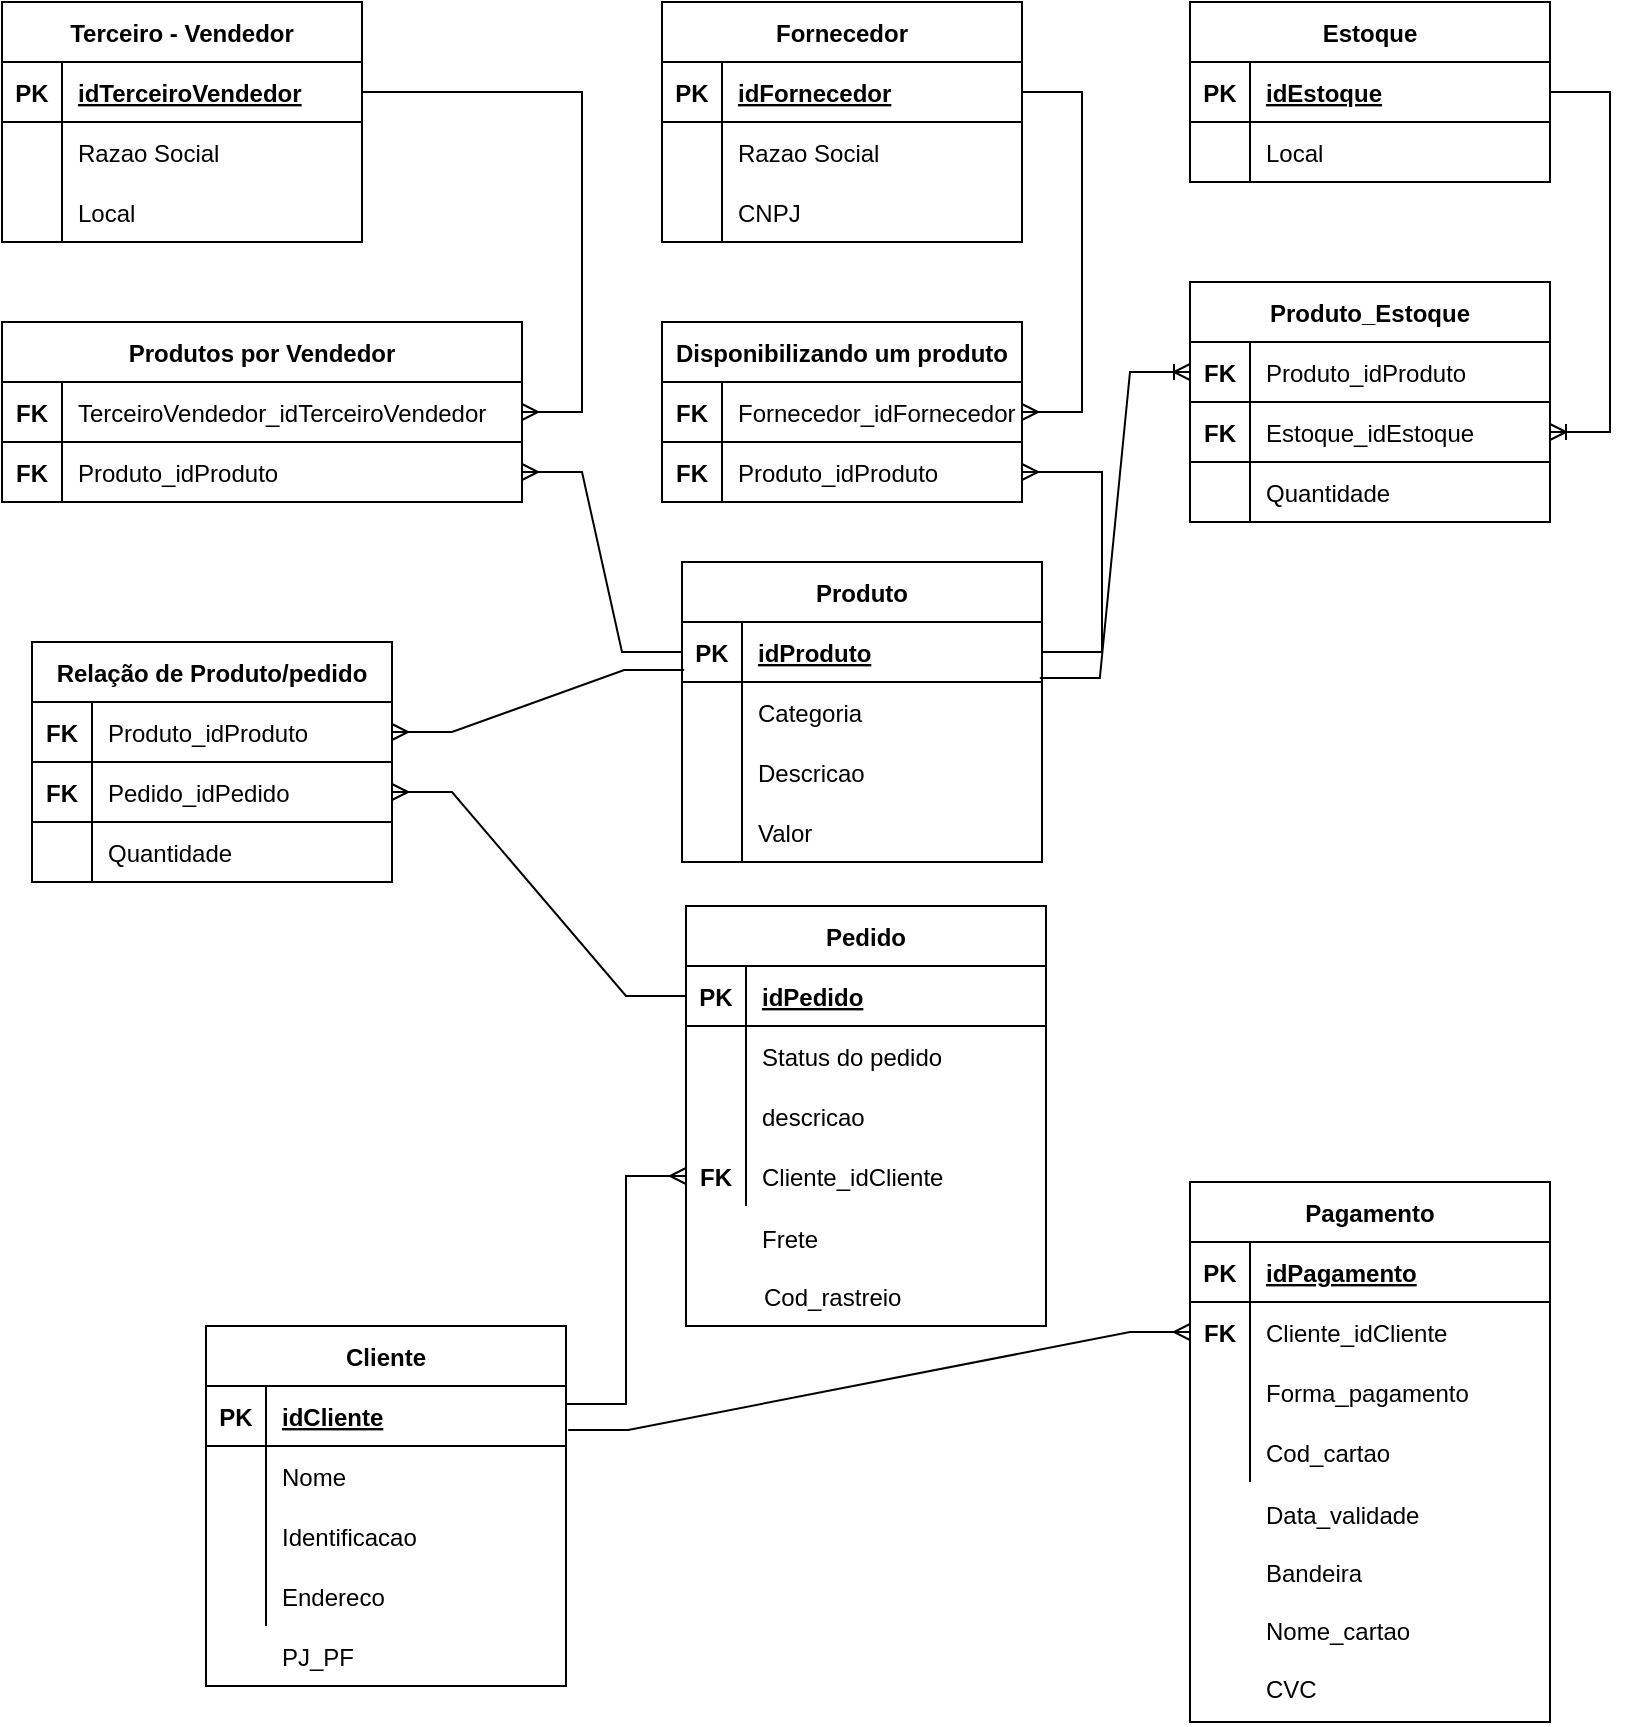 <mxfile version="20.3.1" type="github">
  <diagram id="FNvxvFH6EXIEgsd2Ay-v" name="Página-1">
    <mxGraphModel dx="1422" dy="762" grid="1" gridSize="10" guides="1" tooltips="1" connect="1" arrows="1" fold="1" page="1" pageScale="1" pageWidth="827" pageHeight="1169" math="0" shadow="0">
      <root>
        <mxCell id="0" />
        <mxCell id="1" parent="0" />
        <mxCell id="lNQeIa2ybIGJk1JiPhOn-20" value="Fornecedor" style="shape=table;startSize=30;container=1;collapsible=1;childLayout=tableLayout;fixedRows=1;rowLines=0;fontStyle=1;align=center;resizeLast=1;" parent="1" vertex="1">
          <mxGeometry x="349" y="280" width="180" height="120" as="geometry" />
        </mxCell>
        <mxCell id="lNQeIa2ybIGJk1JiPhOn-21" value="" style="shape=tableRow;horizontal=0;startSize=0;swimlaneHead=0;swimlaneBody=0;fillColor=none;collapsible=0;dropTarget=0;points=[[0,0.5],[1,0.5]];portConstraint=eastwest;top=0;left=0;right=0;bottom=1;" parent="lNQeIa2ybIGJk1JiPhOn-20" vertex="1">
          <mxGeometry y="30" width="180" height="30" as="geometry" />
        </mxCell>
        <mxCell id="lNQeIa2ybIGJk1JiPhOn-22" value="PK" style="shape=partialRectangle;connectable=0;fillColor=none;top=0;left=0;bottom=0;right=0;fontStyle=1;overflow=hidden;" parent="lNQeIa2ybIGJk1JiPhOn-21" vertex="1">
          <mxGeometry width="30" height="30" as="geometry">
            <mxRectangle width="30" height="30" as="alternateBounds" />
          </mxGeometry>
        </mxCell>
        <mxCell id="lNQeIa2ybIGJk1JiPhOn-23" value="idFornecedor" style="shape=partialRectangle;connectable=0;fillColor=none;top=0;left=0;bottom=0;right=0;align=left;spacingLeft=6;fontStyle=5;overflow=hidden;" parent="lNQeIa2ybIGJk1JiPhOn-21" vertex="1">
          <mxGeometry x="30" width="150" height="30" as="geometry">
            <mxRectangle width="150" height="30" as="alternateBounds" />
          </mxGeometry>
        </mxCell>
        <mxCell id="lNQeIa2ybIGJk1JiPhOn-24" value="" style="shape=tableRow;horizontal=0;startSize=0;swimlaneHead=0;swimlaneBody=0;fillColor=none;collapsible=0;dropTarget=0;points=[[0,0.5],[1,0.5]];portConstraint=eastwest;top=0;left=0;right=0;bottom=0;" parent="lNQeIa2ybIGJk1JiPhOn-20" vertex="1">
          <mxGeometry y="60" width="180" height="30" as="geometry" />
        </mxCell>
        <mxCell id="lNQeIa2ybIGJk1JiPhOn-25" value="" style="shape=partialRectangle;connectable=0;fillColor=none;top=0;left=0;bottom=0;right=0;editable=1;overflow=hidden;fontStyle=1" parent="lNQeIa2ybIGJk1JiPhOn-24" vertex="1">
          <mxGeometry width="30" height="30" as="geometry">
            <mxRectangle width="30" height="30" as="alternateBounds" />
          </mxGeometry>
        </mxCell>
        <mxCell id="lNQeIa2ybIGJk1JiPhOn-26" value="Razao Social" style="shape=partialRectangle;connectable=0;fillColor=none;top=0;left=0;bottom=0;right=0;align=left;spacingLeft=6;overflow=hidden;" parent="lNQeIa2ybIGJk1JiPhOn-24" vertex="1">
          <mxGeometry x="30" width="150" height="30" as="geometry">
            <mxRectangle width="150" height="30" as="alternateBounds" />
          </mxGeometry>
        </mxCell>
        <mxCell id="lNQeIa2ybIGJk1JiPhOn-27" value="" style="shape=tableRow;horizontal=0;startSize=0;swimlaneHead=0;swimlaneBody=0;fillColor=none;collapsible=0;dropTarget=0;points=[[0,0.5],[1,0.5]];portConstraint=eastwest;top=0;left=0;right=0;bottom=0;" parent="lNQeIa2ybIGJk1JiPhOn-20" vertex="1">
          <mxGeometry y="90" width="180" height="30" as="geometry" />
        </mxCell>
        <mxCell id="lNQeIa2ybIGJk1JiPhOn-28" value="" style="shape=partialRectangle;connectable=0;fillColor=none;top=0;left=0;bottom=0;right=0;editable=1;overflow=hidden;" parent="lNQeIa2ybIGJk1JiPhOn-27" vertex="1">
          <mxGeometry width="30" height="30" as="geometry">
            <mxRectangle width="30" height="30" as="alternateBounds" />
          </mxGeometry>
        </mxCell>
        <mxCell id="lNQeIa2ybIGJk1JiPhOn-29" value="CNPJ" style="shape=partialRectangle;connectable=0;fillColor=none;top=0;left=0;bottom=0;right=0;align=left;spacingLeft=6;overflow=hidden;" parent="lNQeIa2ybIGJk1JiPhOn-27" vertex="1">
          <mxGeometry x="30" width="150" height="30" as="geometry">
            <mxRectangle width="150" height="30" as="alternateBounds" />
          </mxGeometry>
        </mxCell>
        <mxCell id="lNQeIa2ybIGJk1JiPhOn-33" value="Disponibilizando um produto" style="shape=table;startSize=30;container=1;collapsible=1;childLayout=tableLayout;fixedRows=1;rowLines=0;fontStyle=1;align=center;resizeLast=1;" parent="1" vertex="1">
          <mxGeometry x="349" y="440" width="180" height="90" as="geometry" />
        </mxCell>
        <mxCell id="lNQeIa2ybIGJk1JiPhOn-34" value="" style="shape=tableRow;horizontal=0;startSize=0;swimlaneHead=0;swimlaneBody=0;fillColor=none;collapsible=0;dropTarget=0;points=[[0,0.5],[1,0.5]];portConstraint=eastwest;top=0;left=0;right=0;bottom=1;" parent="lNQeIa2ybIGJk1JiPhOn-33" vertex="1">
          <mxGeometry y="30" width="180" height="30" as="geometry" />
        </mxCell>
        <mxCell id="lNQeIa2ybIGJk1JiPhOn-35" value="FK" style="shape=partialRectangle;connectable=0;fillColor=none;top=0;left=0;bottom=0;right=0;fontStyle=1;overflow=hidden;" parent="lNQeIa2ybIGJk1JiPhOn-34" vertex="1">
          <mxGeometry width="30" height="30" as="geometry">
            <mxRectangle width="30" height="30" as="alternateBounds" />
          </mxGeometry>
        </mxCell>
        <mxCell id="lNQeIa2ybIGJk1JiPhOn-36" value="Fornecedor_idFornecedor" style="shape=partialRectangle;connectable=0;fillColor=none;top=0;left=0;bottom=0;right=0;align=left;spacingLeft=6;fontStyle=0;overflow=hidden;strokeColor=default;verticalAlign=middle;" parent="lNQeIa2ybIGJk1JiPhOn-34" vertex="1">
          <mxGeometry x="30" width="150" height="30" as="geometry">
            <mxRectangle width="150" height="30" as="alternateBounds" />
          </mxGeometry>
        </mxCell>
        <mxCell id="lNQeIa2ybIGJk1JiPhOn-37" value="" style="shape=tableRow;horizontal=0;startSize=0;swimlaneHead=0;swimlaneBody=0;fillColor=none;collapsible=0;dropTarget=0;points=[[0,0.5],[1,0.5]];portConstraint=eastwest;top=0;left=0;right=0;bottom=0;" parent="lNQeIa2ybIGJk1JiPhOn-33" vertex="1">
          <mxGeometry y="60" width="180" height="30" as="geometry" />
        </mxCell>
        <mxCell id="lNQeIa2ybIGJk1JiPhOn-38" value="FK" style="shape=partialRectangle;connectable=0;fillColor=none;top=0;left=0;bottom=0;right=0;editable=1;overflow=hidden;fontStyle=1;strokeColor=default;" parent="lNQeIa2ybIGJk1JiPhOn-37" vertex="1">
          <mxGeometry width="30" height="30" as="geometry">
            <mxRectangle width="30" height="30" as="alternateBounds" />
          </mxGeometry>
        </mxCell>
        <mxCell id="lNQeIa2ybIGJk1JiPhOn-39" value="Produto_idProduto" style="shape=partialRectangle;connectable=0;fillColor=none;top=0;left=0;bottom=0;right=0;align=left;spacingLeft=6;overflow=hidden;" parent="lNQeIa2ybIGJk1JiPhOn-37" vertex="1">
          <mxGeometry x="30" width="150" height="30" as="geometry">
            <mxRectangle width="150" height="30" as="alternateBounds" />
          </mxGeometry>
        </mxCell>
        <mxCell id="lNQeIa2ybIGJk1JiPhOn-53" value="Produto" style="shape=table;startSize=30;container=1;collapsible=1;childLayout=tableLayout;fixedRows=1;rowLines=0;fontStyle=1;align=center;resizeLast=1;strokeColor=default;fillColor=none;" parent="1" vertex="1">
          <mxGeometry x="359" y="560" width="180" height="150" as="geometry" />
        </mxCell>
        <mxCell id="lNQeIa2ybIGJk1JiPhOn-54" value="" style="shape=tableRow;horizontal=0;startSize=0;swimlaneHead=0;swimlaneBody=0;fillColor=none;collapsible=0;dropTarget=0;points=[[0,0.5],[1,0.5]];portConstraint=eastwest;top=0;left=0;right=0;bottom=1;strokeColor=default;" parent="lNQeIa2ybIGJk1JiPhOn-53" vertex="1">
          <mxGeometry y="30" width="180" height="30" as="geometry" />
        </mxCell>
        <mxCell id="lNQeIa2ybIGJk1JiPhOn-55" value="PK" style="shape=partialRectangle;connectable=0;fillColor=none;top=0;left=0;bottom=0;right=0;fontStyle=1;overflow=hidden;strokeColor=default;" parent="lNQeIa2ybIGJk1JiPhOn-54" vertex="1">
          <mxGeometry width="30" height="30" as="geometry">
            <mxRectangle width="30" height="30" as="alternateBounds" />
          </mxGeometry>
        </mxCell>
        <mxCell id="lNQeIa2ybIGJk1JiPhOn-56" value="idProduto" style="shape=partialRectangle;connectable=0;fillColor=none;top=0;left=0;bottom=0;right=0;align=left;spacingLeft=6;fontStyle=5;overflow=hidden;strokeColor=default;" parent="lNQeIa2ybIGJk1JiPhOn-54" vertex="1">
          <mxGeometry x="30" width="150" height="30" as="geometry">
            <mxRectangle width="150" height="30" as="alternateBounds" />
          </mxGeometry>
        </mxCell>
        <mxCell id="lNQeIa2ybIGJk1JiPhOn-57" value="" style="shape=tableRow;horizontal=0;startSize=0;swimlaneHead=0;swimlaneBody=0;fillColor=none;collapsible=0;dropTarget=0;points=[[0,0.5],[1,0.5]];portConstraint=eastwest;top=0;left=0;right=0;bottom=0;strokeColor=default;" parent="lNQeIa2ybIGJk1JiPhOn-53" vertex="1">
          <mxGeometry y="60" width="180" height="30" as="geometry" />
        </mxCell>
        <mxCell id="lNQeIa2ybIGJk1JiPhOn-58" value="" style="shape=partialRectangle;connectable=0;fillColor=none;top=0;left=0;bottom=0;right=0;editable=1;overflow=hidden;strokeColor=default;" parent="lNQeIa2ybIGJk1JiPhOn-57" vertex="1">
          <mxGeometry width="30" height="30" as="geometry">
            <mxRectangle width="30" height="30" as="alternateBounds" />
          </mxGeometry>
        </mxCell>
        <mxCell id="lNQeIa2ybIGJk1JiPhOn-59" value="Categoria" style="shape=partialRectangle;connectable=0;fillColor=none;top=0;left=0;bottom=0;right=0;align=left;spacingLeft=6;overflow=hidden;strokeColor=default;" parent="lNQeIa2ybIGJk1JiPhOn-57" vertex="1">
          <mxGeometry x="30" width="150" height="30" as="geometry">
            <mxRectangle width="150" height="30" as="alternateBounds" />
          </mxGeometry>
        </mxCell>
        <mxCell id="lNQeIa2ybIGJk1JiPhOn-60" value="" style="shape=tableRow;horizontal=0;startSize=0;swimlaneHead=0;swimlaneBody=0;fillColor=none;collapsible=0;dropTarget=0;points=[[0,0.5],[1,0.5]];portConstraint=eastwest;top=0;left=0;right=0;bottom=0;strokeColor=default;" parent="lNQeIa2ybIGJk1JiPhOn-53" vertex="1">
          <mxGeometry y="90" width="180" height="30" as="geometry" />
        </mxCell>
        <mxCell id="lNQeIa2ybIGJk1JiPhOn-61" value="" style="shape=partialRectangle;connectable=0;fillColor=none;top=0;left=0;bottom=0;right=0;editable=1;overflow=hidden;strokeColor=default;" parent="lNQeIa2ybIGJk1JiPhOn-60" vertex="1">
          <mxGeometry width="30" height="30" as="geometry">
            <mxRectangle width="30" height="30" as="alternateBounds" />
          </mxGeometry>
        </mxCell>
        <mxCell id="lNQeIa2ybIGJk1JiPhOn-62" value="Descricao" style="shape=partialRectangle;connectable=0;fillColor=none;top=0;left=0;bottom=0;right=0;align=left;spacingLeft=6;overflow=hidden;strokeColor=default;" parent="lNQeIa2ybIGJk1JiPhOn-60" vertex="1">
          <mxGeometry x="30" width="150" height="30" as="geometry">
            <mxRectangle width="150" height="30" as="alternateBounds" />
          </mxGeometry>
        </mxCell>
        <mxCell id="lNQeIa2ybIGJk1JiPhOn-63" value="" style="shape=tableRow;horizontal=0;startSize=0;swimlaneHead=0;swimlaneBody=0;fillColor=none;collapsible=0;dropTarget=0;points=[[0,0.5],[1,0.5]];portConstraint=eastwest;top=0;left=0;right=0;bottom=0;strokeColor=default;" parent="lNQeIa2ybIGJk1JiPhOn-53" vertex="1">
          <mxGeometry y="120" width="180" height="30" as="geometry" />
        </mxCell>
        <mxCell id="lNQeIa2ybIGJk1JiPhOn-64" value="" style="shape=partialRectangle;connectable=0;fillColor=none;top=0;left=0;bottom=0;right=0;editable=1;overflow=hidden;strokeColor=default;" parent="lNQeIa2ybIGJk1JiPhOn-63" vertex="1">
          <mxGeometry width="30" height="30" as="geometry">
            <mxRectangle width="30" height="30" as="alternateBounds" />
          </mxGeometry>
        </mxCell>
        <mxCell id="lNQeIa2ybIGJk1JiPhOn-65" value="Valor" style="shape=partialRectangle;connectable=0;fillColor=none;top=0;left=0;bottom=0;right=0;align=left;spacingLeft=6;overflow=hidden;strokeColor=default;" parent="lNQeIa2ybIGJk1JiPhOn-63" vertex="1">
          <mxGeometry x="30" width="150" height="30" as="geometry">
            <mxRectangle width="150" height="30" as="alternateBounds" />
          </mxGeometry>
        </mxCell>
        <mxCell id="lNQeIa2ybIGJk1JiPhOn-66" value="" style="edgeStyle=entityRelationEdgeStyle;fontSize=12;html=1;endArrow=ERmany;rounded=0;exitX=1;exitY=0.5;exitDx=0;exitDy=0;entryX=1;entryY=0.5;entryDx=0;entryDy=0;" parent="1" source="lNQeIa2ybIGJk1JiPhOn-21" target="lNQeIa2ybIGJk1JiPhOn-34" edge="1">
          <mxGeometry width="100" height="100" relative="1" as="geometry">
            <mxPoint x="419" y="500" as="sourcePoint" />
            <mxPoint x="550" y="430" as="targetPoint" />
          </mxGeometry>
        </mxCell>
        <mxCell id="lNQeIa2ybIGJk1JiPhOn-67" value="" style="edgeStyle=entityRelationEdgeStyle;fontSize=12;html=1;endArrow=ERmany;rounded=0;entryX=1;entryY=0.5;entryDx=0;entryDy=0;" parent="1" source="lNQeIa2ybIGJk1JiPhOn-54" target="lNQeIa2ybIGJk1JiPhOn-37" edge="1">
          <mxGeometry width="100" height="100" relative="1" as="geometry">
            <mxPoint x="550" y="570" as="sourcePoint" />
            <mxPoint x="559" y="715" as="targetPoint" />
          </mxGeometry>
        </mxCell>
        <mxCell id="lNQeIa2ybIGJk1JiPhOn-68" value="Terceiro - Vendedor" style="shape=table;startSize=30;container=1;collapsible=1;childLayout=tableLayout;fixedRows=1;rowLines=0;fontStyle=1;align=center;resizeLast=1;strokeColor=default;fillColor=none;" parent="1" vertex="1">
          <mxGeometry x="19" y="280" width="180" height="120" as="geometry" />
        </mxCell>
        <mxCell id="lNQeIa2ybIGJk1JiPhOn-69" value="" style="shape=tableRow;horizontal=0;startSize=0;swimlaneHead=0;swimlaneBody=0;fillColor=none;collapsible=0;dropTarget=0;points=[[0,0.5],[1,0.5]];portConstraint=eastwest;top=0;left=0;right=0;bottom=1;strokeColor=default;" parent="lNQeIa2ybIGJk1JiPhOn-68" vertex="1">
          <mxGeometry y="30" width="180" height="30" as="geometry" />
        </mxCell>
        <mxCell id="lNQeIa2ybIGJk1JiPhOn-70" value="PK" style="shape=partialRectangle;connectable=0;fillColor=none;top=0;left=0;bottom=0;right=0;fontStyle=1;overflow=hidden;strokeColor=default;" parent="lNQeIa2ybIGJk1JiPhOn-69" vertex="1">
          <mxGeometry width="30" height="30" as="geometry">
            <mxRectangle width="30" height="30" as="alternateBounds" />
          </mxGeometry>
        </mxCell>
        <mxCell id="lNQeIa2ybIGJk1JiPhOn-71" value="idTerceiroVendedor" style="shape=partialRectangle;connectable=0;fillColor=none;top=0;left=0;bottom=0;right=0;align=left;spacingLeft=6;fontStyle=5;overflow=hidden;strokeColor=default;" parent="lNQeIa2ybIGJk1JiPhOn-69" vertex="1">
          <mxGeometry x="30" width="150" height="30" as="geometry">
            <mxRectangle width="150" height="30" as="alternateBounds" />
          </mxGeometry>
        </mxCell>
        <mxCell id="lNQeIa2ybIGJk1JiPhOn-72" value="" style="shape=tableRow;horizontal=0;startSize=0;swimlaneHead=0;swimlaneBody=0;fillColor=none;collapsible=0;dropTarget=0;points=[[0,0.5],[1,0.5]];portConstraint=eastwest;top=0;left=0;right=0;bottom=0;strokeColor=default;" parent="lNQeIa2ybIGJk1JiPhOn-68" vertex="1">
          <mxGeometry y="60" width="180" height="30" as="geometry" />
        </mxCell>
        <mxCell id="lNQeIa2ybIGJk1JiPhOn-73" value="" style="shape=partialRectangle;connectable=0;fillColor=none;top=0;left=0;bottom=0;right=0;editable=1;overflow=hidden;strokeColor=default;" parent="lNQeIa2ybIGJk1JiPhOn-72" vertex="1">
          <mxGeometry width="30" height="30" as="geometry">
            <mxRectangle width="30" height="30" as="alternateBounds" />
          </mxGeometry>
        </mxCell>
        <mxCell id="lNQeIa2ybIGJk1JiPhOn-74" value="Razao Social" style="shape=partialRectangle;connectable=0;fillColor=none;top=0;left=0;bottom=0;right=0;align=left;spacingLeft=6;overflow=hidden;strokeColor=default;" parent="lNQeIa2ybIGJk1JiPhOn-72" vertex="1">
          <mxGeometry x="30" width="150" height="30" as="geometry">
            <mxRectangle width="150" height="30" as="alternateBounds" />
          </mxGeometry>
        </mxCell>
        <mxCell id="lNQeIa2ybIGJk1JiPhOn-75" value="" style="shape=tableRow;horizontal=0;startSize=0;swimlaneHead=0;swimlaneBody=0;fillColor=none;collapsible=0;dropTarget=0;points=[[0,0.5],[1,0.5]];portConstraint=eastwest;top=0;left=0;right=0;bottom=0;strokeColor=default;" parent="lNQeIa2ybIGJk1JiPhOn-68" vertex="1">
          <mxGeometry y="90" width="180" height="30" as="geometry" />
        </mxCell>
        <mxCell id="lNQeIa2ybIGJk1JiPhOn-76" value="" style="shape=partialRectangle;connectable=0;fillColor=none;top=0;left=0;bottom=0;right=0;editable=1;overflow=hidden;strokeColor=default;" parent="lNQeIa2ybIGJk1JiPhOn-75" vertex="1">
          <mxGeometry width="30" height="30" as="geometry">
            <mxRectangle width="30" height="30" as="alternateBounds" />
          </mxGeometry>
        </mxCell>
        <mxCell id="lNQeIa2ybIGJk1JiPhOn-77" value="Local" style="shape=partialRectangle;connectable=0;fillColor=none;top=0;left=0;bottom=0;right=0;align=left;spacingLeft=6;overflow=hidden;strokeColor=default;" parent="lNQeIa2ybIGJk1JiPhOn-75" vertex="1">
          <mxGeometry x="30" width="150" height="30" as="geometry">
            <mxRectangle width="150" height="30" as="alternateBounds" />
          </mxGeometry>
        </mxCell>
        <mxCell id="lNQeIa2ybIGJk1JiPhOn-81" value="Produtos por Vendedor" style="shape=table;startSize=30;container=1;collapsible=1;childLayout=tableLayout;fixedRows=1;rowLines=0;fontStyle=1;align=center;resizeLast=1;strokeColor=default;fillColor=none;" parent="1" vertex="1">
          <mxGeometry x="19" y="440" width="260" height="90" as="geometry" />
        </mxCell>
        <mxCell id="lNQeIa2ybIGJk1JiPhOn-82" value="" style="shape=tableRow;horizontal=0;startSize=0;swimlaneHead=0;swimlaneBody=0;fillColor=none;collapsible=0;dropTarget=0;points=[[0,0.5],[1,0.5]];portConstraint=eastwest;top=0;left=0;right=0;bottom=1;strokeColor=default;" parent="lNQeIa2ybIGJk1JiPhOn-81" vertex="1">
          <mxGeometry y="30" width="260" height="30" as="geometry" />
        </mxCell>
        <mxCell id="lNQeIa2ybIGJk1JiPhOn-83" value="FK" style="shape=partialRectangle;connectable=0;fillColor=none;top=0;left=0;bottom=0;right=0;fontStyle=1;overflow=hidden;strokeColor=default;" parent="lNQeIa2ybIGJk1JiPhOn-82" vertex="1">
          <mxGeometry width="30" height="30" as="geometry">
            <mxRectangle width="30" height="30" as="alternateBounds" />
          </mxGeometry>
        </mxCell>
        <mxCell id="lNQeIa2ybIGJk1JiPhOn-84" value="TerceiroVendedor_idTerceiroVendedor" style="shape=partialRectangle;connectable=0;fillColor=none;top=0;left=0;bottom=0;right=0;align=left;spacingLeft=6;fontStyle=0;overflow=hidden;strokeColor=default;" parent="lNQeIa2ybIGJk1JiPhOn-82" vertex="1">
          <mxGeometry x="30" width="230" height="30" as="geometry">
            <mxRectangle width="230" height="30" as="alternateBounds" />
          </mxGeometry>
        </mxCell>
        <mxCell id="lNQeIa2ybIGJk1JiPhOn-85" value="" style="shape=tableRow;horizontal=0;startSize=0;swimlaneHead=0;swimlaneBody=0;fillColor=none;collapsible=0;dropTarget=0;points=[[0,0.5],[1,0.5]];portConstraint=eastwest;top=0;left=0;right=0;bottom=0;strokeColor=default;" parent="lNQeIa2ybIGJk1JiPhOn-81" vertex="1">
          <mxGeometry y="60" width="260" height="30" as="geometry" />
        </mxCell>
        <mxCell id="lNQeIa2ybIGJk1JiPhOn-86" value="FK" style="shape=partialRectangle;connectable=0;fillColor=none;top=0;left=0;bottom=0;right=0;editable=1;overflow=hidden;strokeColor=default;fontStyle=1" parent="lNQeIa2ybIGJk1JiPhOn-85" vertex="1">
          <mxGeometry width="30" height="30" as="geometry">
            <mxRectangle width="30" height="30" as="alternateBounds" />
          </mxGeometry>
        </mxCell>
        <mxCell id="lNQeIa2ybIGJk1JiPhOn-87" value="Produto_idProduto" style="shape=partialRectangle;connectable=0;fillColor=none;top=0;left=0;bottom=0;right=0;align=left;spacingLeft=6;overflow=hidden;strokeColor=default;" parent="lNQeIa2ybIGJk1JiPhOn-85" vertex="1">
          <mxGeometry x="30" width="230" height="30" as="geometry">
            <mxRectangle width="230" height="30" as="alternateBounds" />
          </mxGeometry>
        </mxCell>
        <mxCell id="lNQeIa2ybIGJk1JiPhOn-91" value="" style="edgeStyle=entityRelationEdgeStyle;fontSize=12;html=1;endArrow=ERmany;rounded=0;exitX=1;exitY=0.5;exitDx=0;exitDy=0;" parent="1" source="lNQeIa2ybIGJk1JiPhOn-69" target="lNQeIa2ybIGJk1JiPhOn-81" edge="1">
          <mxGeometry width="100" height="100" relative="1" as="geometry">
            <mxPoint x="240" y="360" as="sourcePoint" />
            <mxPoint x="539" y="335" as="targetPoint" />
          </mxGeometry>
        </mxCell>
        <mxCell id="lNQeIa2ybIGJk1JiPhOn-92" value="" style="edgeStyle=entityRelationEdgeStyle;fontSize=12;html=1;endArrow=ERmany;rounded=0;entryX=1;entryY=0.5;entryDx=0;entryDy=0;exitX=0;exitY=0.5;exitDx=0;exitDy=0;" parent="1" source="lNQeIa2ybIGJk1JiPhOn-54" target="lNQeIa2ybIGJk1JiPhOn-85" edge="1">
          <mxGeometry width="100" height="100" relative="1" as="geometry">
            <mxPoint x="300" y="570" as="sourcePoint" />
            <mxPoint x="549" y="345" as="targetPoint" />
          </mxGeometry>
        </mxCell>
        <mxCell id="lNQeIa2ybIGJk1JiPhOn-95" value="Estoque" style="shape=table;startSize=30;container=1;collapsible=1;childLayout=tableLayout;fixedRows=1;rowLines=0;fontStyle=1;align=center;resizeLast=1;strokeColor=default;fillColor=none;" parent="1" vertex="1">
          <mxGeometry x="613" y="280" width="180" height="90" as="geometry" />
        </mxCell>
        <mxCell id="lNQeIa2ybIGJk1JiPhOn-96" value="" style="shape=tableRow;horizontal=0;startSize=0;swimlaneHead=0;swimlaneBody=0;fillColor=none;collapsible=0;dropTarget=0;points=[[0,0.5],[1,0.5]];portConstraint=eastwest;top=0;left=0;right=0;bottom=1;strokeColor=default;" parent="lNQeIa2ybIGJk1JiPhOn-95" vertex="1">
          <mxGeometry y="30" width="180" height="30" as="geometry" />
        </mxCell>
        <mxCell id="lNQeIa2ybIGJk1JiPhOn-97" value="PK" style="shape=partialRectangle;connectable=0;fillColor=none;top=0;left=0;bottom=0;right=0;fontStyle=1;overflow=hidden;strokeColor=default;" parent="lNQeIa2ybIGJk1JiPhOn-96" vertex="1">
          <mxGeometry width="30" height="30" as="geometry">
            <mxRectangle width="30" height="30" as="alternateBounds" />
          </mxGeometry>
        </mxCell>
        <mxCell id="lNQeIa2ybIGJk1JiPhOn-98" value="idEstoque" style="shape=partialRectangle;connectable=0;fillColor=none;top=0;left=0;bottom=0;right=0;align=left;spacingLeft=6;fontStyle=5;overflow=hidden;strokeColor=default;" parent="lNQeIa2ybIGJk1JiPhOn-96" vertex="1">
          <mxGeometry x="30" width="150" height="30" as="geometry">
            <mxRectangle width="150" height="30" as="alternateBounds" />
          </mxGeometry>
        </mxCell>
        <mxCell id="lNQeIa2ybIGJk1JiPhOn-99" value="" style="shape=tableRow;horizontal=0;startSize=0;swimlaneHead=0;swimlaneBody=0;fillColor=none;collapsible=0;dropTarget=0;points=[[0,0.5],[1,0.5]];portConstraint=eastwest;top=0;left=0;right=0;bottom=0;strokeColor=default;" parent="lNQeIa2ybIGJk1JiPhOn-95" vertex="1">
          <mxGeometry y="60" width="180" height="30" as="geometry" />
        </mxCell>
        <mxCell id="lNQeIa2ybIGJk1JiPhOn-100" value="" style="shape=partialRectangle;connectable=0;fillColor=none;top=0;left=0;bottom=0;right=0;editable=1;overflow=hidden;strokeColor=default;" parent="lNQeIa2ybIGJk1JiPhOn-99" vertex="1">
          <mxGeometry width="30" height="30" as="geometry">
            <mxRectangle width="30" height="30" as="alternateBounds" />
          </mxGeometry>
        </mxCell>
        <mxCell id="lNQeIa2ybIGJk1JiPhOn-101" value="Local" style="shape=partialRectangle;connectable=0;fillColor=none;top=0;left=0;bottom=0;right=0;align=left;spacingLeft=6;overflow=hidden;strokeColor=default;" parent="lNQeIa2ybIGJk1JiPhOn-99" vertex="1">
          <mxGeometry x="30" width="150" height="30" as="geometry">
            <mxRectangle width="150" height="30" as="alternateBounds" />
          </mxGeometry>
        </mxCell>
        <mxCell id="lNQeIa2ybIGJk1JiPhOn-108" value="Produto_Estoque" style="shape=table;startSize=30;container=1;collapsible=1;childLayout=tableLayout;fixedRows=1;rowLines=0;fontStyle=1;align=center;resizeLast=1;strokeColor=default;fillColor=none;" parent="1" vertex="1">
          <mxGeometry x="613" y="420" width="180" height="120" as="geometry">
            <mxRectangle x="613" y="420" width="140" height="30" as="alternateBounds" />
          </mxGeometry>
        </mxCell>
        <mxCell id="lNQeIa2ybIGJk1JiPhOn-109" value="" style="shape=tableRow;horizontal=0;startSize=0;swimlaneHead=0;swimlaneBody=0;fillColor=none;collapsible=0;dropTarget=0;points=[[0,0.5],[1,0.5]];portConstraint=eastwest;top=0;left=0;right=0;bottom=1;strokeColor=default;" parent="lNQeIa2ybIGJk1JiPhOn-108" vertex="1">
          <mxGeometry y="30" width="180" height="30" as="geometry" />
        </mxCell>
        <mxCell id="lNQeIa2ybIGJk1JiPhOn-110" value="FK" style="shape=partialRectangle;connectable=0;fillColor=none;top=0;left=0;bottom=0;right=0;fontStyle=1;overflow=hidden;strokeColor=default;" parent="lNQeIa2ybIGJk1JiPhOn-109" vertex="1">
          <mxGeometry width="30" height="30" as="geometry">
            <mxRectangle width="30" height="30" as="alternateBounds" />
          </mxGeometry>
        </mxCell>
        <mxCell id="lNQeIa2ybIGJk1JiPhOn-111" value="Produto_idProduto" style="shape=partialRectangle;connectable=0;fillColor=none;top=0;left=0;bottom=0;right=0;align=left;spacingLeft=6;fontStyle=0;overflow=hidden;strokeColor=default;" parent="lNQeIa2ybIGJk1JiPhOn-109" vertex="1">
          <mxGeometry x="30" width="150" height="30" as="geometry">
            <mxRectangle width="150" height="30" as="alternateBounds" />
          </mxGeometry>
        </mxCell>
        <mxCell id="lNQeIa2ybIGJk1JiPhOn-112" value="" style="shape=tableRow;horizontal=0;startSize=0;swimlaneHead=0;swimlaneBody=0;fillColor=none;collapsible=0;dropTarget=0;points=[[0,0.5],[1,0.5]];portConstraint=eastwest;top=0;left=0;right=0;bottom=0;strokeColor=default;" parent="lNQeIa2ybIGJk1JiPhOn-108" vertex="1">
          <mxGeometry y="60" width="180" height="30" as="geometry" />
        </mxCell>
        <mxCell id="lNQeIa2ybIGJk1JiPhOn-113" value="FK" style="shape=partialRectangle;connectable=0;fillColor=none;top=0;left=0;bottom=1;right=0;editable=1;overflow=hidden;strokeColor=default;fontStyle=1" parent="lNQeIa2ybIGJk1JiPhOn-112" vertex="1">
          <mxGeometry width="30" height="30" as="geometry">
            <mxRectangle width="30" height="30" as="alternateBounds" />
          </mxGeometry>
        </mxCell>
        <mxCell id="lNQeIa2ybIGJk1JiPhOn-114" value="Estoque_idEstoque" style="shape=partialRectangle;connectable=0;fillColor=none;top=0;left=0;bottom=1;right=0;align=left;spacingLeft=6;overflow=hidden;strokeColor=default;" parent="lNQeIa2ybIGJk1JiPhOn-112" vertex="1">
          <mxGeometry x="30" width="150" height="30" as="geometry">
            <mxRectangle width="150" height="30" as="alternateBounds" />
          </mxGeometry>
        </mxCell>
        <mxCell id="lNQeIa2ybIGJk1JiPhOn-115" value="" style="shape=tableRow;horizontal=0;startSize=0;swimlaneHead=0;swimlaneBody=0;fillColor=none;collapsible=0;dropTarget=0;points=[[0,0.5],[1,0.5]];portConstraint=eastwest;top=0;left=0;right=0;bottom=0;strokeColor=default;" parent="lNQeIa2ybIGJk1JiPhOn-108" vertex="1">
          <mxGeometry y="90" width="180" height="30" as="geometry" />
        </mxCell>
        <mxCell id="lNQeIa2ybIGJk1JiPhOn-116" value="" style="shape=partialRectangle;connectable=0;fillColor=none;top=0;left=0;bottom=0;right=0;editable=1;overflow=hidden;strokeColor=default;" parent="lNQeIa2ybIGJk1JiPhOn-115" vertex="1">
          <mxGeometry width="30" height="30" as="geometry">
            <mxRectangle width="30" height="30" as="alternateBounds" />
          </mxGeometry>
        </mxCell>
        <mxCell id="lNQeIa2ybIGJk1JiPhOn-117" value="Quantidade" style="shape=partialRectangle;connectable=0;fillColor=none;top=0;left=0;bottom=0;right=0;align=left;spacingLeft=6;overflow=hidden;strokeColor=default;" parent="lNQeIa2ybIGJk1JiPhOn-115" vertex="1">
          <mxGeometry x="30" width="150" height="30" as="geometry">
            <mxRectangle width="150" height="30" as="alternateBounds" />
          </mxGeometry>
        </mxCell>
        <mxCell id="lNQeIa2ybIGJk1JiPhOn-122" value="" style="edgeStyle=entityRelationEdgeStyle;fontSize=12;html=1;endArrow=ERoneToMany;rounded=0;entryX=1;entryY=0.5;entryDx=0;entryDy=0;" parent="1" source="lNQeIa2ybIGJk1JiPhOn-96" target="lNQeIa2ybIGJk1JiPhOn-112" edge="1">
          <mxGeometry width="100" height="100" relative="1" as="geometry">
            <mxPoint x="353" y="490" as="sourcePoint" />
            <mxPoint x="453" y="390" as="targetPoint" />
          </mxGeometry>
        </mxCell>
        <mxCell id="lNQeIa2ybIGJk1JiPhOn-123" value="" style="edgeStyle=entityRelationEdgeStyle;fontSize=12;html=1;endArrow=ERoneToMany;rounded=0;entryX=0;entryY=0.5;entryDx=0;entryDy=0;exitX=0.994;exitY=-0.067;exitDx=0;exitDy=0;exitPerimeter=0;" parent="1" source="lNQeIa2ybIGJk1JiPhOn-57" target="lNQeIa2ybIGJk1JiPhOn-109" edge="1">
          <mxGeometry width="100" height="100" relative="1" as="geometry">
            <mxPoint x="803" y="335" as="sourcePoint" />
            <mxPoint x="803" y="505" as="targetPoint" />
          </mxGeometry>
        </mxCell>
        <mxCell id="lNQeIa2ybIGJk1JiPhOn-124" value="Pedido" style="shape=table;startSize=30;container=1;collapsible=1;childLayout=tableLayout;fixedRows=1;rowLines=0;fontStyle=1;align=center;resizeLast=1;strokeColor=default;fillColor=none;columnLines=1;swimlaneLine=1;sketch=0;rounded=0;shadow=0;" parent="1" vertex="1">
          <mxGeometry x="361" y="732" width="180" height="210" as="geometry">
            <mxRectangle x="364" y="770" width="80" height="30" as="alternateBounds" />
          </mxGeometry>
        </mxCell>
        <mxCell id="lNQeIa2ybIGJk1JiPhOn-125" value="" style="shape=tableRow;horizontal=0;startSize=0;swimlaneHead=0;swimlaneBody=0;fillColor=none;collapsible=0;dropTarget=0;points=[[0,0.5],[1,0.5]];portConstraint=eastwest;top=0;left=0;right=0;bottom=1;strokeColor=default;" parent="lNQeIa2ybIGJk1JiPhOn-124" vertex="1">
          <mxGeometry y="30" width="180" height="30" as="geometry" />
        </mxCell>
        <mxCell id="lNQeIa2ybIGJk1JiPhOn-126" value="PK" style="shape=partialRectangle;connectable=0;fillColor=none;top=0;left=0;bottom=0;right=0;fontStyle=1;overflow=hidden;strokeColor=default;" parent="lNQeIa2ybIGJk1JiPhOn-125" vertex="1">
          <mxGeometry width="30" height="30" as="geometry">
            <mxRectangle width="30" height="30" as="alternateBounds" />
          </mxGeometry>
        </mxCell>
        <mxCell id="lNQeIa2ybIGJk1JiPhOn-127" value="idPedido" style="shape=partialRectangle;connectable=0;fillColor=none;top=0;left=0;bottom=0;right=0;align=left;spacingLeft=6;fontStyle=5;overflow=hidden;strokeColor=default;" parent="lNQeIa2ybIGJk1JiPhOn-125" vertex="1">
          <mxGeometry x="30" width="150" height="30" as="geometry">
            <mxRectangle width="150" height="30" as="alternateBounds" />
          </mxGeometry>
        </mxCell>
        <mxCell id="lNQeIa2ybIGJk1JiPhOn-128" value="" style="shape=tableRow;horizontal=0;startSize=0;swimlaneHead=0;swimlaneBody=0;fillColor=none;collapsible=0;dropTarget=0;points=[[0,0.5],[1,0.5]];portConstraint=eastwest;top=0;left=0;right=0;bottom=0;strokeColor=default;" parent="lNQeIa2ybIGJk1JiPhOn-124" vertex="1">
          <mxGeometry y="60" width="180" height="30" as="geometry" />
        </mxCell>
        <mxCell id="lNQeIa2ybIGJk1JiPhOn-129" value="" style="shape=partialRectangle;connectable=0;fillColor=none;top=0;left=0;bottom=0;right=0;editable=1;overflow=hidden;strokeColor=default;" parent="lNQeIa2ybIGJk1JiPhOn-128" vertex="1">
          <mxGeometry width="30" height="30" as="geometry">
            <mxRectangle width="30" height="30" as="alternateBounds" />
          </mxGeometry>
        </mxCell>
        <mxCell id="lNQeIa2ybIGJk1JiPhOn-130" value="Status do pedido" style="shape=partialRectangle;connectable=0;fillColor=none;top=0;left=0;bottom=0;right=0;align=left;spacingLeft=6;overflow=hidden;strokeColor=default;" parent="lNQeIa2ybIGJk1JiPhOn-128" vertex="1">
          <mxGeometry x="30" width="150" height="30" as="geometry">
            <mxRectangle width="150" height="30" as="alternateBounds" />
          </mxGeometry>
        </mxCell>
        <mxCell id="lNQeIa2ybIGJk1JiPhOn-131" value="" style="shape=tableRow;horizontal=0;startSize=0;swimlaneHead=0;swimlaneBody=0;fillColor=none;collapsible=0;dropTarget=0;points=[[0,0.5],[1,0.5]];portConstraint=eastwest;top=0;left=0;right=0;bottom=0;strokeColor=default;" parent="lNQeIa2ybIGJk1JiPhOn-124" vertex="1">
          <mxGeometry y="90" width="180" height="30" as="geometry" />
        </mxCell>
        <mxCell id="lNQeIa2ybIGJk1JiPhOn-132" value="" style="shape=partialRectangle;connectable=0;fillColor=none;top=0;left=0;bottom=0;right=0;editable=1;overflow=hidden;strokeColor=default;" parent="lNQeIa2ybIGJk1JiPhOn-131" vertex="1">
          <mxGeometry width="30" height="30" as="geometry">
            <mxRectangle width="30" height="30" as="alternateBounds" />
          </mxGeometry>
        </mxCell>
        <mxCell id="lNQeIa2ybIGJk1JiPhOn-133" value="descricao" style="shape=partialRectangle;connectable=0;fillColor=none;top=0;left=0;bottom=0;right=0;align=left;spacingLeft=6;overflow=hidden;strokeColor=default;" parent="lNQeIa2ybIGJk1JiPhOn-131" vertex="1">
          <mxGeometry x="30" width="150" height="30" as="geometry">
            <mxRectangle width="150" height="30" as="alternateBounds" />
          </mxGeometry>
        </mxCell>
        <mxCell id="lNQeIa2ybIGJk1JiPhOn-134" value="" style="shape=tableRow;horizontal=0;startSize=0;swimlaneHead=0;swimlaneBody=0;fillColor=none;collapsible=0;dropTarget=0;points=[[0,0.5],[1,0.5]];portConstraint=eastwest;top=0;left=0;right=0;bottom=0;strokeColor=default;noLabel=0;fixDash=0;" parent="lNQeIa2ybIGJk1JiPhOn-124" vertex="1">
          <mxGeometry y="120" width="180" height="30" as="geometry" />
        </mxCell>
        <mxCell id="lNQeIa2ybIGJk1JiPhOn-135" value="FK" style="shape=partialRectangle;connectable=0;fillColor=none;top=0;left=0;bottom=0;right=0;editable=1;overflow=hidden;strokeColor=default;fontStyle=1;noLabel=0;" parent="lNQeIa2ybIGJk1JiPhOn-134" vertex="1">
          <mxGeometry width="30" height="30" as="geometry">
            <mxRectangle width="30" height="30" as="alternateBounds" />
          </mxGeometry>
        </mxCell>
        <mxCell id="lNQeIa2ybIGJk1JiPhOn-136" value="Cliente_idCliente" style="shape=partialRectangle;connectable=0;fillColor=none;top=0;left=0;bottom=0;right=0;align=left;spacingLeft=6;overflow=hidden;strokeColor=default;noLabel=0;" parent="lNQeIa2ybIGJk1JiPhOn-134" vertex="1">
          <mxGeometry x="30" width="150" height="30" as="geometry">
            <mxRectangle width="150" height="30" as="alternateBounds" />
          </mxGeometry>
        </mxCell>
        <mxCell id="lNQeIa2ybIGJk1JiPhOn-137" value="Frete" style="shape=partialRectangle;connectable=0;fillColor=none;top=0;left=0;bottom=0;right=0;align=left;spacingLeft=6;overflow=hidden;strokeColor=default;" parent="1" vertex="1">
          <mxGeometry x="391" y="883" width="150" height="30" as="geometry">
            <mxRectangle width="150" height="30" as="alternateBounds" />
          </mxGeometry>
        </mxCell>
        <mxCell id="lNQeIa2ybIGJk1JiPhOn-144" value="Cliente" style="shape=table;startSize=30;container=1;collapsible=1;childLayout=tableLayout;fixedRows=1;rowLines=0;fontStyle=1;align=center;resizeLast=1;strokeColor=default;fillColor=none;" parent="1" vertex="1">
          <mxGeometry x="121" y="942" width="180" height="180" as="geometry" />
        </mxCell>
        <mxCell id="lNQeIa2ybIGJk1JiPhOn-145" value="" style="shape=tableRow;horizontal=0;startSize=0;swimlaneHead=0;swimlaneBody=0;fillColor=none;collapsible=0;dropTarget=0;points=[[0,0.5],[1,0.5]];portConstraint=eastwest;top=0;left=0;right=0;bottom=1;strokeColor=default;" parent="lNQeIa2ybIGJk1JiPhOn-144" vertex="1">
          <mxGeometry y="30" width="180" height="30" as="geometry" />
        </mxCell>
        <mxCell id="lNQeIa2ybIGJk1JiPhOn-146" value="PK" style="shape=partialRectangle;connectable=0;fillColor=none;top=0;left=0;bottom=0;right=0;fontStyle=1;overflow=hidden;strokeColor=default;" parent="lNQeIa2ybIGJk1JiPhOn-145" vertex="1">
          <mxGeometry width="30" height="30" as="geometry">
            <mxRectangle width="30" height="30" as="alternateBounds" />
          </mxGeometry>
        </mxCell>
        <mxCell id="lNQeIa2ybIGJk1JiPhOn-147" value="idCliente" style="shape=partialRectangle;connectable=0;fillColor=none;top=0;left=0;bottom=0;right=0;align=left;spacingLeft=6;fontStyle=5;overflow=hidden;strokeColor=default;" parent="lNQeIa2ybIGJk1JiPhOn-145" vertex="1">
          <mxGeometry x="30" width="150" height="30" as="geometry">
            <mxRectangle width="150" height="30" as="alternateBounds" />
          </mxGeometry>
        </mxCell>
        <mxCell id="lNQeIa2ybIGJk1JiPhOn-148" value="" style="shape=tableRow;horizontal=0;startSize=0;swimlaneHead=0;swimlaneBody=0;fillColor=none;collapsible=0;dropTarget=0;points=[[0,0.5],[1,0.5]];portConstraint=eastwest;top=0;left=0;right=0;bottom=0;strokeColor=default;" parent="lNQeIa2ybIGJk1JiPhOn-144" vertex="1">
          <mxGeometry y="60" width="180" height="30" as="geometry" />
        </mxCell>
        <mxCell id="lNQeIa2ybIGJk1JiPhOn-149" value="" style="shape=partialRectangle;connectable=0;fillColor=none;top=0;left=0;bottom=0;right=0;editable=1;overflow=hidden;strokeColor=default;" parent="lNQeIa2ybIGJk1JiPhOn-148" vertex="1">
          <mxGeometry width="30" height="30" as="geometry">
            <mxRectangle width="30" height="30" as="alternateBounds" />
          </mxGeometry>
        </mxCell>
        <mxCell id="lNQeIa2ybIGJk1JiPhOn-150" value="Nome" style="shape=partialRectangle;connectable=0;fillColor=none;top=0;left=0;bottom=0;right=0;align=left;spacingLeft=6;overflow=hidden;strokeColor=default;" parent="lNQeIa2ybIGJk1JiPhOn-148" vertex="1">
          <mxGeometry x="30" width="150" height="30" as="geometry">
            <mxRectangle width="150" height="30" as="alternateBounds" />
          </mxGeometry>
        </mxCell>
        <mxCell id="lNQeIa2ybIGJk1JiPhOn-151" value="" style="shape=tableRow;horizontal=0;startSize=0;swimlaneHead=0;swimlaneBody=0;fillColor=none;collapsible=0;dropTarget=0;points=[[0,0.5],[1,0.5]];portConstraint=eastwest;top=0;left=0;right=0;bottom=0;strokeColor=default;" parent="lNQeIa2ybIGJk1JiPhOn-144" vertex="1">
          <mxGeometry y="90" width="180" height="30" as="geometry" />
        </mxCell>
        <mxCell id="lNQeIa2ybIGJk1JiPhOn-152" value="" style="shape=partialRectangle;connectable=0;fillColor=none;top=0;left=0;bottom=0;right=0;editable=1;overflow=hidden;strokeColor=default;" parent="lNQeIa2ybIGJk1JiPhOn-151" vertex="1">
          <mxGeometry width="30" height="30" as="geometry">
            <mxRectangle width="30" height="30" as="alternateBounds" />
          </mxGeometry>
        </mxCell>
        <mxCell id="lNQeIa2ybIGJk1JiPhOn-153" value="Identificacao" style="shape=partialRectangle;connectable=0;fillColor=none;top=0;left=0;bottom=0;right=0;align=left;spacingLeft=6;overflow=hidden;strokeColor=default;" parent="lNQeIa2ybIGJk1JiPhOn-151" vertex="1">
          <mxGeometry x="30" width="150" height="30" as="geometry">
            <mxRectangle width="150" height="30" as="alternateBounds" />
          </mxGeometry>
        </mxCell>
        <mxCell id="lNQeIa2ybIGJk1JiPhOn-154" value="" style="shape=tableRow;horizontal=0;startSize=0;swimlaneHead=0;swimlaneBody=0;fillColor=none;collapsible=0;dropTarget=0;points=[[0,0.5],[1,0.5]];portConstraint=eastwest;top=0;left=0;right=0;bottom=0;strokeColor=default;" parent="lNQeIa2ybIGJk1JiPhOn-144" vertex="1">
          <mxGeometry y="120" width="180" height="30" as="geometry" />
        </mxCell>
        <mxCell id="lNQeIa2ybIGJk1JiPhOn-155" value="" style="shape=partialRectangle;connectable=0;fillColor=none;top=0;left=0;bottom=0;right=0;editable=1;overflow=hidden;strokeColor=default;" parent="lNQeIa2ybIGJk1JiPhOn-154" vertex="1">
          <mxGeometry width="30" height="30" as="geometry">
            <mxRectangle width="30" height="30" as="alternateBounds" />
          </mxGeometry>
        </mxCell>
        <mxCell id="lNQeIa2ybIGJk1JiPhOn-156" value="Endereco" style="shape=partialRectangle;connectable=0;fillColor=none;top=0;left=0;bottom=0;right=0;align=left;spacingLeft=6;overflow=hidden;strokeColor=default;" parent="lNQeIa2ybIGJk1JiPhOn-154" vertex="1">
          <mxGeometry x="30" width="150" height="30" as="geometry">
            <mxRectangle width="150" height="30" as="alternateBounds" />
          </mxGeometry>
        </mxCell>
        <mxCell id="lNQeIa2ybIGJk1JiPhOn-157" value="Relação de Produto/pedido" style="shape=table;startSize=30;container=1;collapsible=1;childLayout=tableLayout;fixedRows=1;rowLines=0;fontStyle=1;align=center;resizeLast=1;strokeColor=default;fillColor=none;" parent="1" vertex="1">
          <mxGeometry x="34" y="600" width="180" height="120" as="geometry" />
        </mxCell>
        <mxCell id="lNQeIa2ybIGJk1JiPhOn-158" value="" style="shape=tableRow;horizontal=0;startSize=0;swimlaneHead=0;swimlaneBody=0;fillColor=none;collapsible=0;dropTarget=0;points=[[0,0.5],[1,0.5]];portConstraint=eastwest;top=0;left=0;right=0;bottom=1;strokeColor=default;" parent="lNQeIa2ybIGJk1JiPhOn-157" vertex="1">
          <mxGeometry y="30" width="180" height="30" as="geometry" />
        </mxCell>
        <mxCell id="lNQeIa2ybIGJk1JiPhOn-159" value="FK" style="shape=partialRectangle;connectable=0;fillColor=none;top=0;left=0;bottom=0;right=0;fontStyle=1;overflow=hidden;strokeColor=default;" parent="lNQeIa2ybIGJk1JiPhOn-158" vertex="1">
          <mxGeometry width="30" height="30" as="geometry">
            <mxRectangle width="30" height="30" as="alternateBounds" />
          </mxGeometry>
        </mxCell>
        <mxCell id="lNQeIa2ybIGJk1JiPhOn-160" value="Produto_idProduto" style="shape=partialRectangle;connectable=0;fillColor=none;top=0;left=0;bottom=0;right=0;align=left;spacingLeft=6;fontStyle=0;overflow=hidden;strokeColor=default;" parent="lNQeIa2ybIGJk1JiPhOn-158" vertex="1">
          <mxGeometry x="30" width="150" height="30" as="geometry">
            <mxRectangle width="150" height="30" as="alternateBounds" />
          </mxGeometry>
        </mxCell>
        <mxCell id="lNQeIa2ybIGJk1JiPhOn-161" value="" style="shape=tableRow;horizontal=0;startSize=0;swimlaneHead=0;swimlaneBody=0;fillColor=none;collapsible=0;dropTarget=0;points=[[0,0.5],[1,0.5]];portConstraint=eastwest;top=0;left=0;right=0;bottom=0;strokeColor=default;" parent="lNQeIa2ybIGJk1JiPhOn-157" vertex="1">
          <mxGeometry y="60" width="180" height="30" as="geometry" />
        </mxCell>
        <mxCell id="lNQeIa2ybIGJk1JiPhOn-162" value="FK" style="shape=partialRectangle;connectable=0;fillColor=none;top=0;left=0;bottom=1;right=0;editable=1;overflow=hidden;strokeColor=default;fontStyle=1" parent="lNQeIa2ybIGJk1JiPhOn-161" vertex="1">
          <mxGeometry width="30" height="30" as="geometry">
            <mxRectangle width="30" height="30" as="alternateBounds" />
          </mxGeometry>
        </mxCell>
        <mxCell id="lNQeIa2ybIGJk1JiPhOn-163" value="Pedido_idPedido" style="shape=partialRectangle;connectable=0;fillColor=none;top=0;left=0;bottom=1;right=0;align=left;spacingLeft=6;overflow=hidden;strokeColor=default;" parent="lNQeIa2ybIGJk1JiPhOn-161" vertex="1">
          <mxGeometry x="30" width="150" height="30" as="geometry">
            <mxRectangle width="150" height="30" as="alternateBounds" />
          </mxGeometry>
        </mxCell>
        <mxCell id="lNQeIa2ybIGJk1JiPhOn-164" value="" style="shape=tableRow;horizontal=0;startSize=0;swimlaneHead=0;swimlaneBody=0;fillColor=none;collapsible=0;dropTarget=0;points=[[0,0.5],[1,0.5]];portConstraint=eastwest;top=0;left=0;right=0;bottom=0;strokeColor=default;" parent="lNQeIa2ybIGJk1JiPhOn-157" vertex="1">
          <mxGeometry y="90" width="180" height="30" as="geometry" />
        </mxCell>
        <mxCell id="lNQeIa2ybIGJk1JiPhOn-165" value="" style="shape=partialRectangle;connectable=0;fillColor=none;top=0;left=0;bottom=0;right=0;editable=1;overflow=hidden;strokeColor=default;" parent="lNQeIa2ybIGJk1JiPhOn-164" vertex="1">
          <mxGeometry width="30" height="30" as="geometry">
            <mxRectangle width="30" height="30" as="alternateBounds" />
          </mxGeometry>
        </mxCell>
        <mxCell id="lNQeIa2ybIGJk1JiPhOn-166" value="Quantidade" style="shape=partialRectangle;connectable=0;fillColor=none;top=0;left=0;bottom=0;right=0;align=left;spacingLeft=6;overflow=hidden;strokeColor=default;" parent="lNQeIa2ybIGJk1JiPhOn-164" vertex="1">
          <mxGeometry x="30" width="150" height="30" as="geometry">
            <mxRectangle width="150" height="30" as="alternateBounds" />
          </mxGeometry>
        </mxCell>
        <mxCell id="lNQeIa2ybIGJk1JiPhOn-170" value="" style="edgeStyle=entityRelationEdgeStyle;fontSize=12;html=1;endArrow=ERmany;rounded=0;entryX=0;entryY=0.5;entryDx=0;entryDy=0;exitX=1;exitY=0.3;exitDx=0;exitDy=0;exitPerimeter=0;" parent="1" source="lNQeIa2ybIGJk1JiPhOn-145" target="lNQeIa2ybIGJk1JiPhOn-134" edge="1">
          <mxGeometry width="100" height="100" relative="1" as="geometry">
            <mxPoint x="289" y="525" as="sourcePoint" />
            <mxPoint x="369" y="615" as="targetPoint" />
          </mxGeometry>
        </mxCell>
        <mxCell id="lNQeIa2ybIGJk1JiPhOn-171" value="" style="edgeStyle=entityRelationEdgeStyle;fontSize=12;html=1;endArrow=ERmany;rounded=0;entryX=1;entryY=0.5;entryDx=0;entryDy=0;exitX=0;exitY=0.5;exitDx=0;exitDy=0;" parent="1" source="lNQeIa2ybIGJk1JiPhOn-125" target="lNQeIa2ybIGJk1JiPhOn-161" edge="1">
          <mxGeometry width="100" height="100" relative="1" as="geometry">
            <mxPoint x="224" y="859" as="sourcePoint" />
            <mxPoint x="374" y="915" as="targetPoint" />
          </mxGeometry>
        </mxCell>
        <mxCell id="lNQeIa2ybIGJk1JiPhOn-172" value="" style="edgeStyle=entityRelationEdgeStyle;fontSize=12;html=1;endArrow=ERmany;rounded=0;exitX=0.006;exitY=0.8;exitDx=0;exitDy=0;exitPerimeter=0;entryX=1;entryY=0.5;entryDx=0;entryDy=0;" parent="1" source="lNQeIa2ybIGJk1JiPhOn-54" target="lNQeIa2ybIGJk1JiPhOn-158" edge="1">
          <mxGeometry width="100" height="100" relative="1" as="geometry">
            <mxPoint x="234" y="869" as="sourcePoint" />
            <mxPoint x="280" y="650" as="targetPoint" />
          </mxGeometry>
        </mxCell>
        <mxCell id="GG6diOqyH2OwrZ4WKzgm-5" value="PJ_PF" style="shape=partialRectangle;connectable=0;fillColor=none;top=0;left=0;bottom=0;right=0;align=left;spacingLeft=6;overflow=hidden;strokeColor=default;" vertex="1" parent="1">
          <mxGeometry x="151" y="1092" width="150" height="30" as="geometry">
            <mxRectangle width="150" height="30" as="alternateBounds" />
          </mxGeometry>
        </mxCell>
        <mxCell id="GG6diOqyH2OwrZ4WKzgm-6" value="Cod_rastreio" style="shape=partialRectangle;connectable=0;fillColor=none;top=0;left=0;bottom=0;right=0;align=left;spacingLeft=6;overflow=hidden;strokeColor=default;noLabel=0;" vertex="1" parent="1">
          <mxGeometry x="392" y="912" width="150" height="30" as="geometry">
            <mxRectangle width="150" height="30" as="alternateBounds" />
          </mxGeometry>
        </mxCell>
        <mxCell id="GG6diOqyH2OwrZ4WKzgm-7" value="Pagamento" style="shape=table;startSize=30;container=1;collapsible=1;childLayout=tableLayout;fixedRows=1;rowLines=0;fontStyle=1;align=center;resizeLast=1;strokeColor=default;fillColor=none;" vertex="1" parent="1">
          <mxGeometry x="613" y="870" width="180" height="270" as="geometry" />
        </mxCell>
        <mxCell id="GG6diOqyH2OwrZ4WKzgm-8" value="" style="shape=tableRow;horizontal=0;startSize=0;swimlaneHead=0;swimlaneBody=0;fillColor=none;collapsible=0;dropTarget=0;points=[[0,0.5],[1,0.5]];portConstraint=eastwest;top=0;left=0;right=0;bottom=1;strokeColor=default;" vertex="1" parent="GG6diOqyH2OwrZ4WKzgm-7">
          <mxGeometry y="30" width="180" height="30" as="geometry" />
        </mxCell>
        <mxCell id="GG6diOqyH2OwrZ4WKzgm-9" value="PK" style="shape=partialRectangle;connectable=0;fillColor=none;top=0;left=0;bottom=0;right=0;fontStyle=1;overflow=hidden;strokeColor=default;" vertex="1" parent="GG6diOqyH2OwrZ4WKzgm-8">
          <mxGeometry width="30" height="30" as="geometry">
            <mxRectangle width="30" height="30" as="alternateBounds" />
          </mxGeometry>
        </mxCell>
        <mxCell id="GG6diOqyH2OwrZ4WKzgm-10" value="idPagamento" style="shape=partialRectangle;connectable=0;fillColor=none;top=0;left=0;bottom=0;right=0;align=left;spacingLeft=6;fontStyle=5;overflow=hidden;strokeColor=default;" vertex="1" parent="GG6diOqyH2OwrZ4WKzgm-8">
          <mxGeometry x="30" width="150" height="30" as="geometry">
            <mxRectangle width="150" height="30" as="alternateBounds" />
          </mxGeometry>
        </mxCell>
        <mxCell id="GG6diOqyH2OwrZ4WKzgm-11" value="" style="shape=tableRow;horizontal=0;startSize=0;swimlaneHead=0;swimlaneBody=0;fillColor=none;collapsible=0;dropTarget=0;points=[[0,0.5],[1,0.5]];portConstraint=eastwest;top=0;left=0;right=0;bottom=0;strokeColor=default;" vertex="1" parent="GG6diOqyH2OwrZ4WKzgm-7">
          <mxGeometry y="60" width="180" height="30" as="geometry" />
        </mxCell>
        <mxCell id="GG6diOqyH2OwrZ4WKzgm-12" value="FK" style="shape=partialRectangle;connectable=0;fillColor=none;top=0;left=0;bottom=0;right=0;editable=1;overflow=hidden;strokeColor=default;fontStyle=1" vertex="1" parent="GG6diOqyH2OwrZ4WKzgm-11">
          <mxGeometry width="30" height="30" as="geometry">
            <mxRectangle width="30" height="30" as="alternateBounds" />
          </mxGeometry>
        </mxCell>
        <mxCell id="GG6diOqyH2OwrZ4WKzgm-13" value="Cliente_idCliente" style="shape=partialRectangle;connectable=0;fillColor=none;top=0;left=0;bottom=0;right=0;align=left;spacingLeft=6;overflow=hidden;strokeColor=default;" vertex="1" parent="GG6diOqyH2OwrZ4WKzgm-11">
          <mxGeometry x="30" width="150" height="30" as="geometry">
            <mxRectangle width="150" height="30" as="alternateBounds" />
          </mxGeometry>
        </mxCell>
        <mxCell id="GG6diOqyH2OwrZ4WKzgm-14" value="" style="shape=tableRow;horizontal=0;startSize=0;swimlaneHead=0;swimlaneBody=0;fillColor=none;collapsible=0;dropTarget=0;points=[[0,0.5],[1,0.5]];portConstraint=eastwest;top=0;left=0;right=0;bottom=0;strokeColor=default;" vertex="1" parent="GG6diOqyH2OwrZ4WKzgm-7">
          <mxGeometry y="90" width="180" height="30" as="geometry" />
        </mxCell>
        <mxCell id="GG6diOqyH2OwrZ4WKzgm-15" value="" style="shape=partialRectangle;connectable=0;fillColor=none;top=0;left=0;bottom=0;right=0;editable=1;overflow=hidden;strokeColor=default;" vertex="1" parent="GG6diOqyH2OwrZ4WKzgm-14">
          <mxGeometry width="30" height="30" as="geometry">
            <mxRectangle width="30" height="30" as="alternateBounds" />
          </mxGeometry>
        </mxCell>
        <mxCell id="GG6diOqyH2OwrZ4WKzgm-16" value="Forma_pagamento" style="shape=partialRectangle;connectable=0;fillColor=none;top=0;left=0;bottom=0;right=0;align=left;spacingLeft=6;overflow=hidden;strokeColor=default;" vertex="1" parent="GG6diOqyH2OwrZ4WKzgm-14">
          <mxGeometry x="30" width="150" height="30" as="geometry">
            <mxRectangle width="150" height="30" as="alternateBounds" />
          </mxGeometry>
        </mxCell>
        <mxCell id="GG6diOqyH2OwrZ4WKzgm-17" value="" style="shape=tableRow;horizontal=0;startSize=0;swimlaneHead=0;swimlaneBody=0;fillColor=none;collapsible=0;dropTarget=0;points=[[0,0.5],[1,0.5]];portConstraint=eastwest;top=0;left=0;right=0;bottom=0;strokeColor=default;" vertex="1" parent="GG6diOqyH2OwrZ4WKzgm-7">
          <mxGeometry y="120" width="180" height="30" as="geometry" />
        </mxCell>
        <mxCell id="GG6diOqyH2OwrZ4WKzgm-18" value="" style="shape=partialRectangle;connectable=0;fillColor=none;top=0;left=0;bottom=0;right=0;editable=1;overflow=hidden;strokeColor=default;" vertex="1" parent="GG6diOqyH2OwrZ4WKzgm-17">
          <mxGeometry width="30" height="30" as="geometry">
            <mxRectangle width="30" height="30" as="alternateBounds" />
          </mxGeometry>
        </mxCell>
        <mxCell id="GG6diOqyH2OwrZ4WKzgm-19" value="Cod_cartao" style="shape=partialRectangle;connectable=0;fillColor=none;top=0;left=0;bottom=0;right=0;align=left;spacingLeft=6;overflow=hidden;strokeColor=default;" vertex="1" parent="GG6diOqyH2OwrZ4WKzgm-17">
          <mxGeometry x="30" width="150" height="30" as="geometry">
            <mxRectangle width="150" height="30" as="alternateBounds" />
          </mxGeometry>
        </mxCell>
        <mxCell id="GG6diOqyH2OwrZ4WKzgm-20" value="" style="edgeStyle=entityRelationEdgeStyle;fontSize=12;html=1;endArrow=ERmany;rounded=0;entryX=0;entryY=0.5;entryDx=0;entryDy=0;exitX=1.006;exitY=0.733;exitDx=0;exitDy=0;exitPerimeter=0;" edge="1" parent="1" source="lNQeIa2ybIGJk1JiPhOn-145" target="GG6diOqyH2OwrZ4WKzgm-11">
          <mxGeometry width="100" height="100" relative="1" as="geometry">
            <mxPoint x="311" y="991" as="sourcePoint" />
            <mxPoint x="371" y="877" as="targetPoint" />
          </mxGeometry>
        </mxCell>
        <mxCell id="GG6diOqyH2OwrZ4WKzgm-21" value="" style="shape=tableRow;horizontal=0;startSize=0;swimlaneHead=0;swimlaneBody=0;fillColor=none;collapsible=0;dropTarget=0;points=[[0,0.5],[1,0.5]];portConstraint=eastwest;top=0;left=0;right=0;bottom=0;strokeColor=default;" vertex="1" parent="1">
          <mxGeometry x="613" y="1039" width="180" height="30" as="geometry" />
        </mxCell>
        <mxCell id="GG6diOqyH2OwrZ4WKzgm-22" value="" style="shape=partialRectangle;connectable=0;fillColor=none;top=0;left=0;bottom=0;right=0;editable=1;overflow=hidden;strokeColor=default;" vertex="1" parent="GG6diOqyH2OwrZ4WKzgm-21">
          <mxGeometry y="-18" width="30" height="30" as="geometry">
            <mxRectangle width="30" height="30" as="alternateBounds" />
          </mxGeometry>
        </mxCell>
        <mxCell id="GG6diOqyH2OwrZ4WKzgm-23" value="Data_validade" style="shape=partialRectangle;connectable=0;fillColor=none;top=0;left=0;bottom=0;right=0;align=left;spacingLeft=6;overflow=hidden;strokeColor=default;" vertex="1" parent="GG6diOqyH2OwrZ4WKzgm-21">
          <mxGeometry x="30" y="-18" width="150" height="30" as="geometry">
            <mxRectangle width="150" height="30" as="alternateBounds" />
          </mxGeometry>
        </mxCell>
        <mxCell id="GG6diOqyH2OwrZ4WKzgm-24" value="" style="shape=tableRow;horizontal=0;startSize=0;swimlaneHead=0;swimlaneBody=0;fillColor=none;collapsible=0;dropTarget=0;points=[[0,0.5],[1,0.5]];portConstraint=eastwest;top=0;left=0;right=0;bottom=0;strokeColor=default;" vertex="1" parent="1">
          <mxGeometry x="613" y="1068" width="180" height="30" as="geometry" />
        </mxCell>
        <mxCell id="GG6diOqyH2OwrZ4WKzgm-25" value="" style="shape=partialRectangle;connectable=0;fillColor=none;top=0;left=0;bottom=0;right=0;editable=1;overflow=hidden;strokeColor=default;" vertex="1" parent="GG6diOqyH2OwrZ4WKzgm-24">
          <mxGeometry y="-18" width="30" height="30" as="geometry">
            <mxRectangle width="30" height="30" as="alternateBounds" />
          </mxGeometry>
        </mxCell>
        <mxCell id="GG6diOqyH2OwrZ4WKzgm-26" value="Bandeira" style="shape=partialRectangle;connectable=0;fillColor=none;top=0;left=0;bottom=0;right=0;align=left;spacingLeft=6;overflow=hidden;strokeColor=default;" vertex="1" parent="GG6diOqyH2OwrZ4WKzgm-24">
          <mxGeometry x="30" y="-18" width="150" height="30" as="geometry">
            <mxRectangle width="150" height="30" as="alternateBounds" />
          </mxGeometry>
        </mxCell>
        <mxCell id="GG6diOqyH2OwrZ4WKzgm-27" value="" style="shape=tableRow;horizontal=0;startSize=0;swimlaneHead=0;swimlaneBody=0;fillColor=none;collapsible=0;dropTarget=0;points=[[0,0.5],[1,0.5]];portConstraint=eastwest;top=0;left=0;right=0;bottom=0;strokeColor=default;" vertex="1" parent="1">
          <mxGeometry x="613" y="1097" width="180" height="30" as="geometry" />
        </mxCell>
        <mxCell id="GG6diOqyH2OwrZ4WKzgm-28" value="" style="shape=partialRectangle;connectable=0;fillColor=none;top=0;left=0;bottom=0;right=0;editable=1;overflow=hidden;strokeColor=default;" vertex="1" parent="GG6diOqyH2OwrZ4WKzgm-27">
          <mxGeometry y="-18" width="30" height="30" as="geometry">
            <mxRectangle width="30" height="30" as="alternateBounds" />
          </mxGeometry>
        </mxCell>
        <mxCell id="GG6diOqyH2OwrZ4WKzgm-29" value="Nome_cartao" style="shape=partialRectangle;connectable=0;fillColor=none;top=0;left=0;bottom=0;right=0;align=left;spacingLeft=6;overflow=hidden;strokeColor=default;" vertex="1" parent="GG6diOqyH2OwrZ4WKzgm-27">
          <mxGeometry x="30" y="-18" width="150" height="30" as="geometry">
            <mxRectangle width="150" height="30" as="alternateBounds" />
          </mxGeometry>
        </mxCell>
        <mxCell id="GG6diOqyH2OwrZ4WKzgm-30" value="" style="shape=tableRow;horizontal=0;startSize=0;swimlaneHead=0;swimlaneBody=0;fillColor=none;collapsible=0;dropTarget=0;points=[[0,0.5],[1,0.5]];portConstraint=eastwest;top=0;left=0;right=0;bottom=0;strokeColor=default;" vertex="1" parent="1">
          <mxGeometry x="613" y="1111" width="180" height="30" as="geometry" />
        </mxCell>
        <mxCell id="GG6diOqyH2OwrZ4WKzgm-31" value="" style="shape=partialRectangle;connectable=0;fillColor=none;top=0;left=0;bottom=0;right=0;editable=1;overflow=hidden;strokeColor=default;" vertex="1" parent="GG6diOqyH2OwrZ4WKzgm-30">
          <mxGeometry y="-3" width="30" height="30" as="geometry">
            <mxRectangle width="30" height="30" as="alternateBounds" />
          </mxGeometry>
        </mxCell>
        <mxCell id="GG6diOqyH2OwrZ4WKzgm-32" value="CVC" style="shape=partialRectangle;connectable=0;fillColor=none;top=0;left=0;bottom=0;right=0;align=left;spacingLeft=6;overflow=hidden;strokeColor=default;" vertex="1" parent="GG6diOqyH2OwrZ4WKzgm-30">
          <mxGeometry x="30" y="-3" width="150" height="30" as="geometry">
            <mxRectangle width="150" height="30" as="alternateBounds" />
          </mxGeometry>
        </mxCell>
      </root>
    </mxGraphModel>
  </diagram>
</mxfile>
